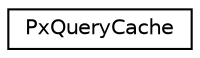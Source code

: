 digraph "Graphical Class Hierarchy"
{
  edge [fontname="Helvetica",fontsize="10",labelfontname="Helvetica",labelfontsize="10"];
  node [fontname="Helvetica",fontsize="10",shape=record];
  rankdir="LR";
  Node0 [label="PxQueryCache",height=0.2,width=0.4,color="black", fillcolor="white", style="filled",URL="$structPxQueryCache.html",tooltip="single hit cache for scene queries. "];
}
